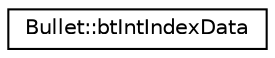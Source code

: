 digraph "Graphical Class Hierarchy"
{
  edge [fontname="Helvetica",fontsize="10",labelfontname="Helvetica",labelfontsize="10"];
  node [fontname="Helvetica",fontsize="10",shape=record];
  rankdir="LR";
  Node1 [label="Bullet::btIntIndexData",height=0.2,width=0.4,color="black", fillcolor="white", style="filled",URL="$class_bullet_1_1bt_int_index_data.html"];
}
